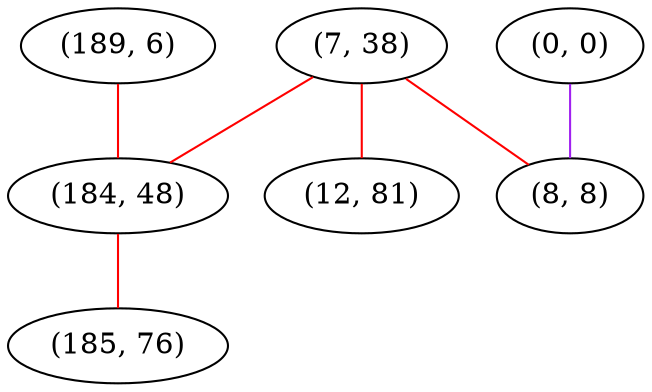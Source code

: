 graph "" {
"(189, 6)";
"(0, 0)";
"(7, 38)";
"(184, 48)";
"(185, 76)";
"(8, 8)";
"(12, 81)";
"(189, 6)" -- "(184, 48)"  [color=red, key=0, weight=1];
"(0, 0)" -- "(8, 8)"  [color=purple, key=0, weight=4];
"(7, 38)" -- "(8, 8)"  [color=red, key=0, weight=1];
"(7, 38)" -- "(12, 81)"  [color=red, key=0, weight=1];
"(7, 38)" -- "(184, 48)"  [color=red, key=0, weight=1];
"(184, 48)" -- "(185, 76)"  [color=red, key=0, weight=1];
}
